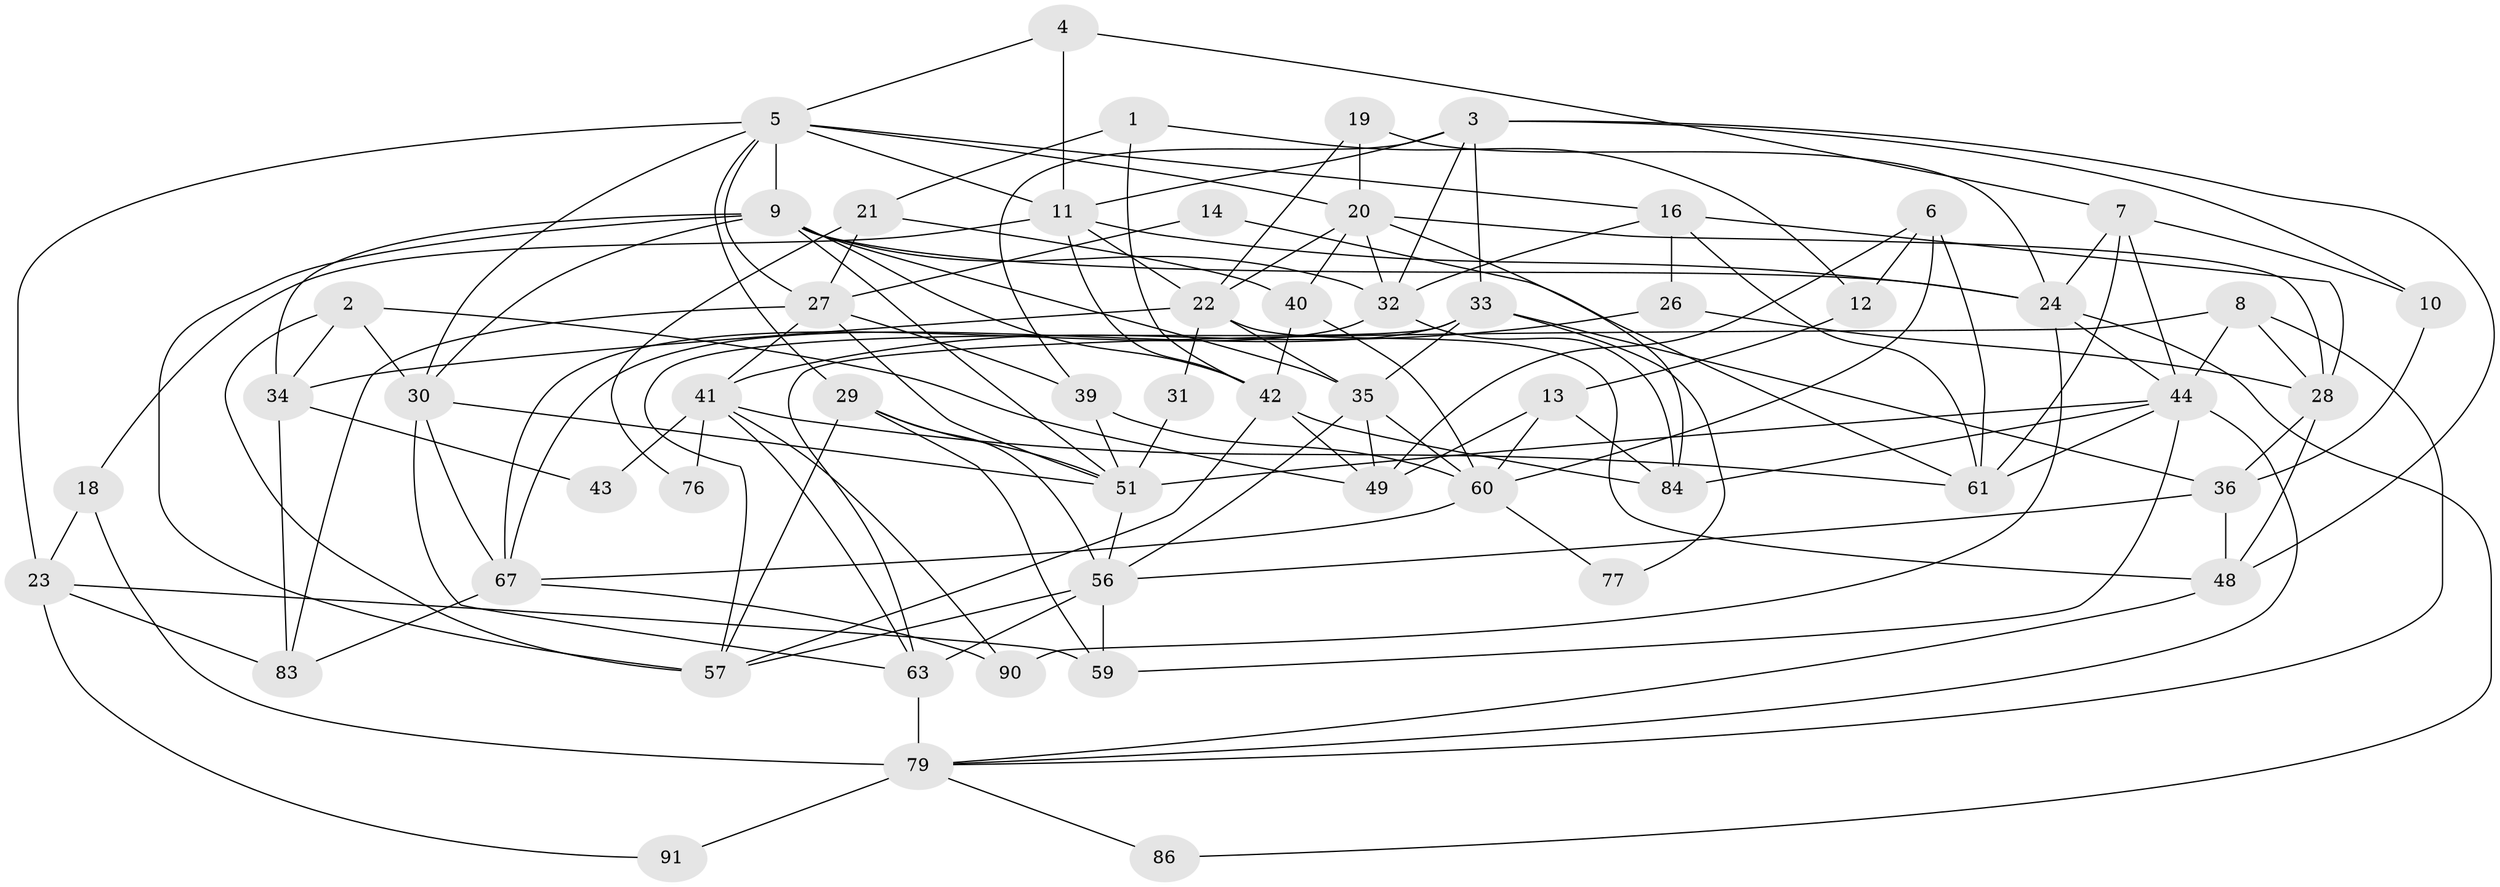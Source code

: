 // Generated by graph-tools (version 1.1) at 2025/24/03/03/25 07:24:04]
// undirected, 57 vertices, 141 edges
graph export_dot {
graph [start="1"]
  node [color=gray90,style=filled];
  1;
  2;
  3 [super="+15"];
  4;
  5 [super="+17"];
  6 [super="+52"];
  7 [super="+45"];
  8 [super="+25"];
  9 [super="+78"];
  10;
  11 [super="+66"];
  12;
  13 [super="+37"];
  14;
  16 [super="+89"];
  18;
  19;
  20 [super="+70"];
  21;
  22 [super="+62"];
  23 [super="+46"];
  24 [super="+73"];
  26;
  27 [super="+38"];
  28 [super="+58"];
  29 [super="+55"];
  30 [super="+80"];
  31;
  32;
  33 [super="+47"];
  34 [super="+50"];
  35;
  36 [super="+71"];
  39 [super="+87"];
  40;
  41 [super="+72"];
  42 [super="+74"];
  43;
  44 [super="+88"];
  48 [super="+54"];
  49 [super="+64"];
  51 [super="+53"];
  56 [super="+65"];
  57 [super="+82"];
  59;
  60 [super="+81"];
  61 [super="+68"];
  63 [super="+75"];
  67 [super="+69"];
  76;
  77;
  79 [super="+85"];
  83;
  84;
  86;
  90;
  91;
  1 -- 12;
  1 -- 21;
  1 -- 42;
  2 -- 34;
  2 -- 57;
  2 -- 30;
  2 -- 49;
  3 -- 32;
  3 -- 11;
  3 -- 10;
  3 -- 33;
  3 -- 48;
  3 -- 39;
  4 -- 7;
  4 -- 5;
  4 -- 11;
  5 -- 9;
  5 -- 23;
  5 -- 27;
  5 -- 16;
  5 -- 20;
  5 -- 29;
  5 -- 11;
  5 -- 30;
  6 -- 49;
  6 -- 61;
  6 -- 12;
  6 -- 60;
  7 -- 10;
  7 -- 61;
  7 -- 44;
  7 -- 24;
  8 -- 63;
  8 -- 44;
  8 -- 79;
  8 -- 28;
  9 -- 24;
  9 -- 30;
  9 -- 32;
  9 -- 35;
  9 -- 51;
  9 -- 34 [weight=2];
  9 -- 57 [weight=2];
  9 -- 42;
  10 -- 36;
  11 -- 22;
  11 -- 24;
  11 -- 42;
  11 -- 18;
  12 -- 13;
  13 -- 84;
  13 -- 49 [weight=2];
  13 -- 60;
  14 -- 27;
  14 -- 61;
  16 -- 26;
  16 -- 32;
  16 -- 28;
  16 -- 61;
  18 -- 79;
  18 -- 23;
  19 -- 24;
  19 -- 22;
  19 -- 20;
  20 -- 28;
  20 -- 32;
  20 -- 84;
  20 -- 22;
  20 -- 40;
  21 -- 27;
  21 -- 40;
  21 -- 76;
  22 -- 31;
  22 -- 48;
  22 -- 35;
  22 -- 34;
  23 -- 59;
  23 -- 91;
  23 -- 83;
  24 -- 86;
  24 -- 90;
  24 -- 44;
  26 -- 28;
  26 -- 41;
  27 -- 83;
  27 -- 41;
  27 -- 51;
  27 -- 39;
  28 -- 36 [weight=3];
  28 -- 48;
  29 -- 51;
  29 -- 56;
  29 -- 57;
  29 -- 59;
  30 -- 67;
  30 -- 51;
  30 -- 63;
  31 -- 51;
  32 -- 67;
  32 -- 84;
  33 -- 77;
  33 -- 35;
  33 -- 36;
  33 -- 57;
  33 -- 67;
  34 -- 83;
  34 -- 43;
  35 -- 56;
  35 -- 49;
  35 -- 60;
  36 -- 48;
  36 -- 56;
  39 -- 60;
  39 -- 51;
  40 -- 42;
  40 -- 60;
  41 -- 43;
  41 -- 90;
  41 -- 76;
  41 -- 61;
  41 -- 63;
  42 -- 57;
  42 -- 84;
  42 -- 49;
  44 -- 79;
  44 -- 51;
  44 -- 84;
  44 -- 59;
  44 -- 61;
  48 -- 79;
  51 -- 56;
  56 -- 57;
  56 -- 59;
  56 -- 63;
  60 -- 77;
  60 -- 67;
  63 -- 79 [weight=3];
  67 -- 83;
  67 -- 90;
  79 -- 86;
  79 -- 91;
}
